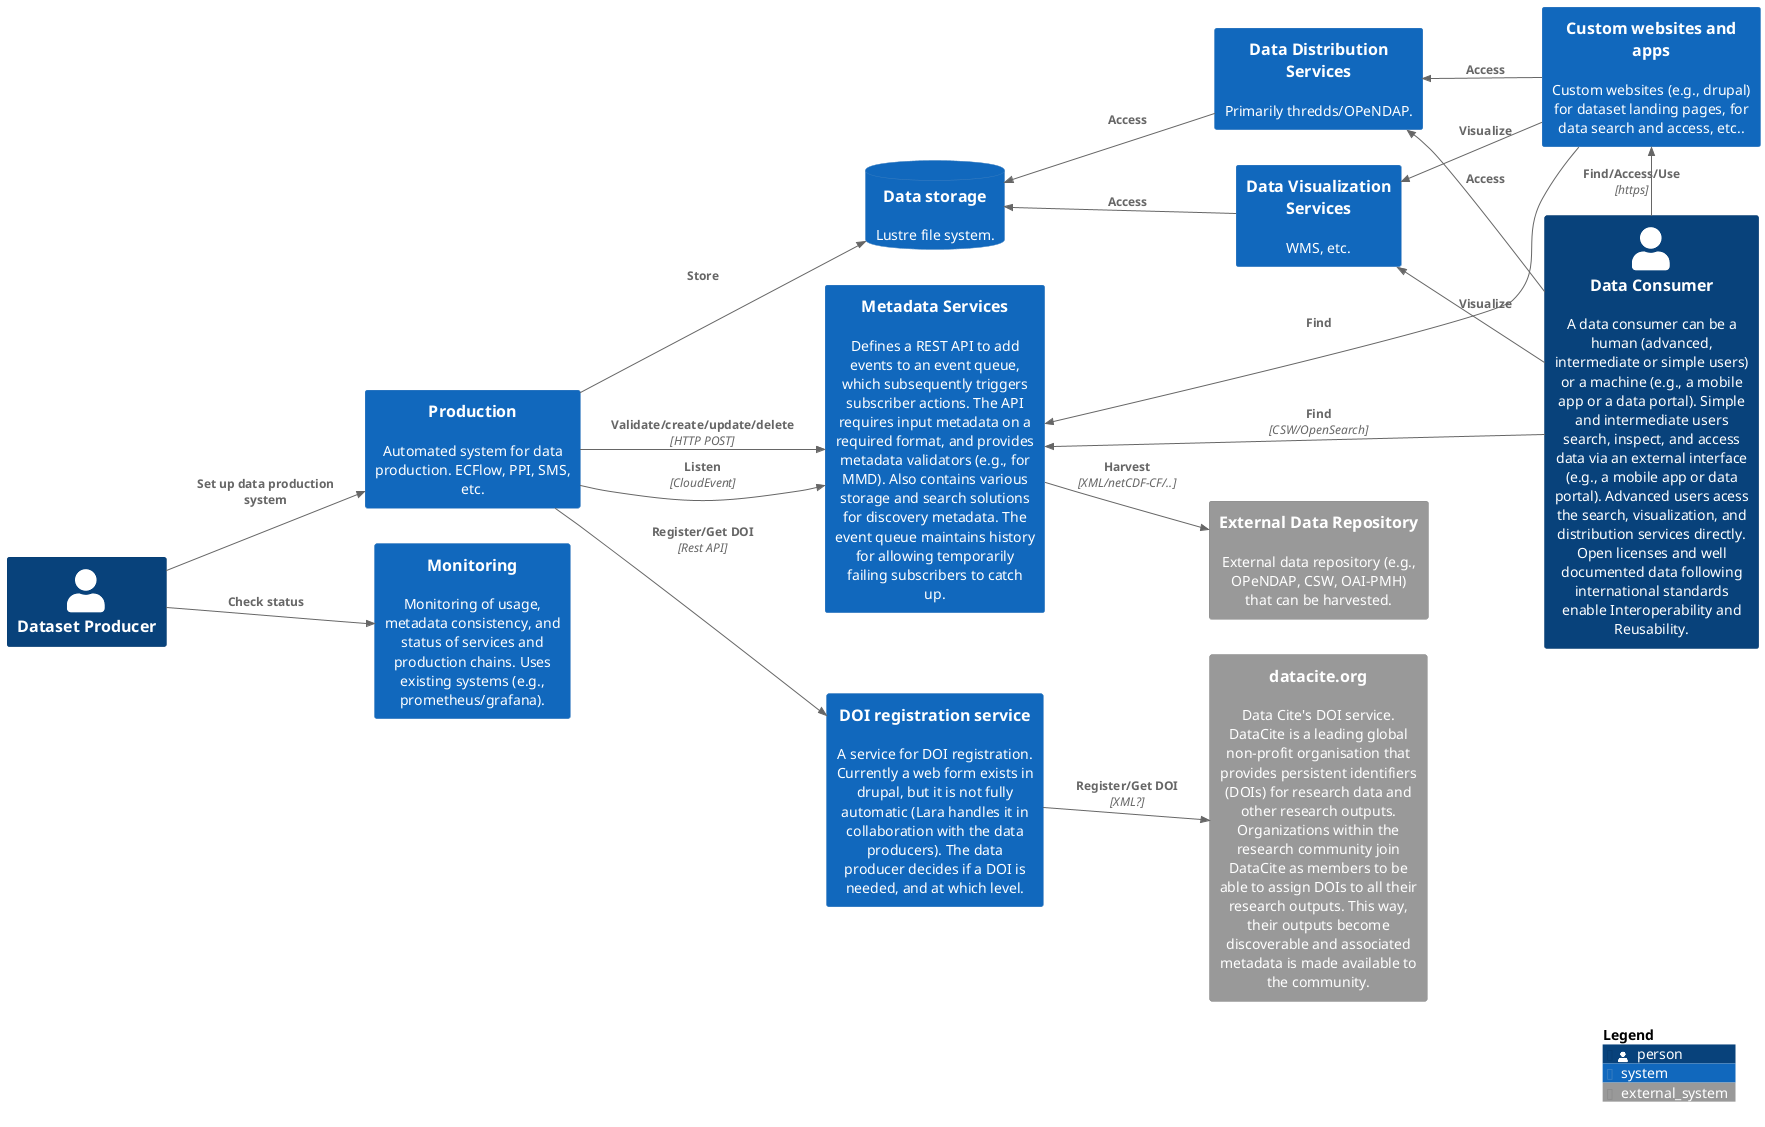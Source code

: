' Test fil hentet fra https://github.com/metno/S-ENDA-documentation/raw/master/source/puml/architecture/S-ENDA-context-diagram.puml

@startuml S-ENDA-C4-context-diagram
!include <C4/C4_Component>

'LAYOUT_TOP_DOWN()
LAYOUT_LEFT_RIGHT()

Person(dataproducer, "Dataset Producer")
Person(consumers, "Data Consumer", "A data consumer can be a human (advanced, intermediate or simple users) or a machine (e.g., a mobile app or a data portal). Simple and intermediate users search, inspect, and access data via an external interface (e.g., a mobile app or data portal). Advanced users acess the search, visualization, and distribution services directly. Open licenses and well documented data following international standards enable Interoperability and Reusability.")

'Boundary(consumers, "Data Consumers"){
'  Person(advanced, "Advanced")
'  Person(intermediate, "Intermediate")
'  Person(simple, "Simple")
'
'  System_Ext(extportals, "Portals", "External portals harvest metadata on various standards, and present data in customized ways. Can also prepare data delivery (e.g., with basket solution).")
'  System_Ext(apps, "Web/mobile apps", "External apps present data in customized ways.")
'
'  Rel(advanced, extportals, "Search portals", "Web-UI/API")
'  Rel(intermediate, extportals, "Search portals", "Web-UI/API")
'  Rel(simple, apps, "Navigates to app", "Web/mobile UI")
'}
'Boundary(providers, "Providers") {
'    Person(dataproducer, "Dataset Producer")
'    Person(datacurator, "Data curator")
'    Person(serviceprovider, "Service Provider")
'}

System(dmservice, "Metadata Services", "Defines a REST API to add events to an event queue, which subsequently triggers subscriber actions. The API requires input metadata on a required format, and provides metadata validators (e.g., for MMD). Also contains various storage and search solutions for discovery metadata. The event queue maintains history for allowing temporarily failing subscribers to catch up.")
System(productionhub, "Production", "Automated system for data production. ECFlow, PPI, SMS, etc.")
System(doi, "DOI registration service", "A service for DOI registration. Currently a web form exists in drupal, but it is not fully automatic (Lara handles it in collaboration with the data producers). The data producer decides if a DOI is needed, and at which level.")
System(dist_systems, "Data Distribution Services", "Primarily thredds/OPeNDAP.")
System(vis_systems, "Data Visualization Services", "WMS, etc.")
System(monitoring, "Monitoring", "Monitoring of usage, metadata consistency, and status of services and production chains. Uses existing systems (e.g., prometheus/grafana).")
SystemDb(lustre, "Data storage", "Lustre file system.")

System_Ext(datacite, "datacite.org", "Data Cite's DOI service. DataCite is a leading global non-profit organisation that provides persistent identifiers (DOIs) for research data and other research outputs. Organizations within the research community join DataCite as members to be able to assign DOIs to all their research outputs. This way, their outputs become discoverable and associated metadata is made available to the community.")
System_Ext(ext_repo, "External Data Repository", "External data repository (e.g., OPeNDAP, CSW, OAI-PMH) that can be harvested.")

System(websites, "Custom websites and apps", "Custom websites (e.g., drupal) for dataset landing pages, for data search and access, etc..")
'The UUID landing pages are created dynamically from MMD that is read from SOLR. Prefixes/namespaces define the location of the landing pages, and the combination of a namespace and a UUID provides a Persistent IDentifier (PID). Landing pages need to be on a specific and permanent domain, so the address that we choose to use (also relevant for DOIs) can never be changed. We can, e.g., use no.met.adc, no.met.data, no.met.oda but then we need to create the data.met.no and oda.met.no domains and enable dynamic landing pages there.")

'Rel_U(advanced, dist_systems, "Stream data")
'Rel_U(advanced, dmservice, "Search", "CSW/OpenSearch")
'Rel_U(advanced, vis_systems, "Visualize data")
'Rel_U(extportals, dmservice, "Harvest metadata", "CSW")
'Rel_U(apps, dmservice, "Harvest metadata", "CSW/OpenSearch")
'Rel_U(apps, vis_systems, "Visualize data")
'Rel_U(extportals, vis_systems, "Visualize data")
'Rel_U(extportals, dist_systems, "Stream data")


'Rel(providers, dmservice, "Register metadata")

Rel_U(consumers, dist_systems, "Access")
Rel_U(consumers, dmservice, "Find", "CSW/OpenSearch")
Rel_U(consumers, vis_systems, "Visualize")

Rel(dataproducer, monitoring, "Check status")

Rel(dataproducer, productionhub, "Set up data production system")
Rel(productionhub, lustre, "Store")
Rel_U(dist_systems, lustre, "Access")
Rel(productionhub, dmservice, "Validate/create/update/delete", "HTTP POST")
Rel(productionhub, dmservice, "Listen", "CloudEvent")
Rel(productionhub, doi, "Register/Get DOI", "Rest API")
Rel(doi, datacite, "Register/Get DOI", "XML?")
Rel_U(vis_systems, lustre, "Access")

Rel(dmservice, ext_repo, "Harvest", "XML/netCDF-CF/..")

Rel_U(websites, dmservice, "Find")
Rel_U(websites, vis_systems, "Visualize")
Rel_U(websites, dist_systems, "Access")
Rel_L(consumers, websites, "Find/Access/Use", "https")

SHOW_LEGEND()

@enduml
